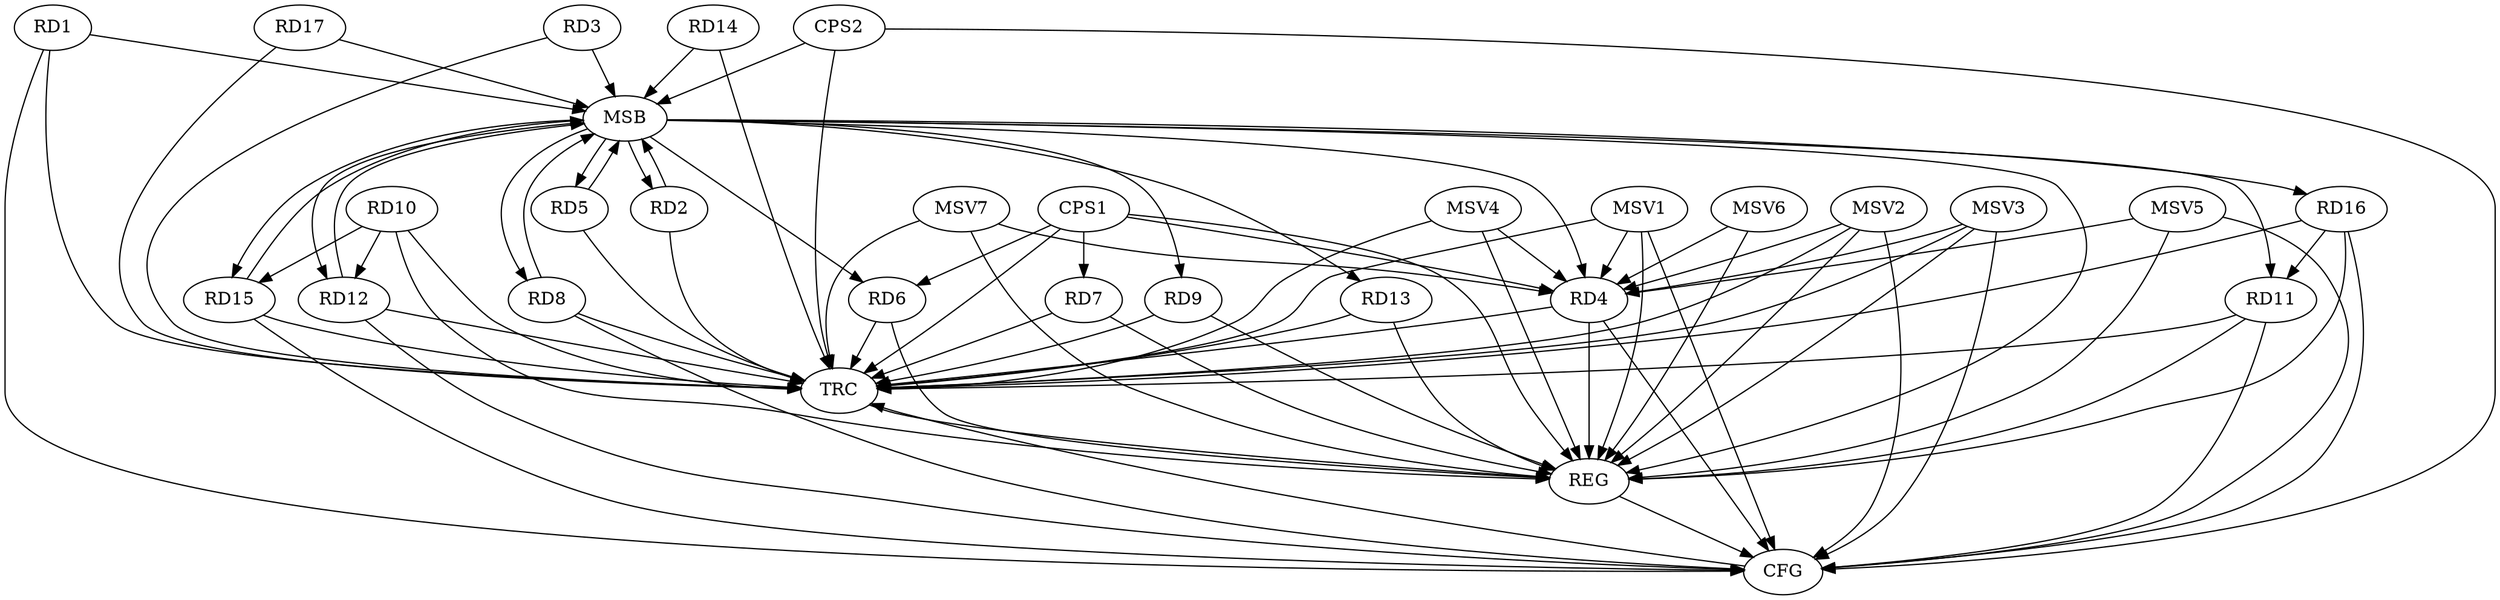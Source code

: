strict digraph G {
  RD1 [ label="RD1" ];
  RD2 [ label="RD2" ];
  RD3 [ label="RD3" ];
  RD4 [ label="RD4" ];
  RD5 [ label="RD5" ];
  RD6 [ label="RD6" ];
  RD7 [ label="RD7" ];
  RD8 [ label="RD8" ];
  RD9 [ label="RD9" ];
  RD10 [ label="RD10" ];
  RD11 [ label="RD11" ];
  RD12 [ label="RD12" ];
  RD13 [ label="RD13" ];
  RD14 [ label="RD14" ];
  RD15 [ label="RD15" ];
  RD16 [ label="RD16" ];
  RD17 [ label="RD17" ];
  CPS1 [ label="CPS1" ];
  CPS2 [ label="CPS2" ];
  REG [ label="REG" ];
  MSB [ label="MSB" ];
  CFG [ label="CFG" ];
  TRC [ label="TRC" ];
  MSV1 [ label="MSV1" ];
  MSV2 [ label="MSV2" ];
  MSV3 [ label="MSV3" ];
  MSV4 [ label="MSV4" ];
  MSV5 [ label="MSV5" ];
  MSV6 [ label="MSV6" ];
  MSV7 [ label="MSV7" ];
  RD10 -> RD12;
  RD10 -> RD15;
  RD16 -> RD11;
  CPS1 -> RD4;
  CPS1 -> RD6;
  CPS1 -> RD7;
  RD4 -> REG;
  RD6 -> REG;
  RD7 -> REG;
  RD9 -> REG;
  RD10 -> REG;
  RD11 -> REG;
  RD13 -> REG;
  RD16 -> REG;
  CPS1 -> REG;
  RD1 -> MSB;
  MSB -> RD2;
  MSB -> RD11;
  MSB -> RD15;
  MSB -> REG;
  RD2 -> MSB;
  MSB -> RD5;
  RD3 -> MSB;
  MSB -> RD4;
  MSB -> RD8;
  RD5 -> MSB;
  MSB -> RD12;
  RD8 -> MSB;
  MSB -> RD16;
  RD12 -> MSB;
  RD14 -> MSB;
  MSB -> RD6;
  RD15 -> MSB;
  RD17 -> MSB;
  MSB -> RD9;
  CPS2 -> MSB;
  MSB -> RD13;
  RD4 -> CFG;
  RD8 -> CFG;
  RD16 -> CFG;
  RD1 -> CFG;
  CPS2 -> CFG;
  RD15 -> CFG;
  RD12 -> CFG;
  RD11 -> CFG;
  REG -> CFG;
  RD1 -> TRC;
  RD2 -> TRC;
  RD3 -> TRC;
  RD4 -> TRC;
  RD5 -> TRC;
  RD6 -> TRC;
  RD7 -> TRC;
  RD8 -> TRC;
  RD9 -> TRC;
  RD10 -> TRC;
  RD11 -> TRC;
  RD12 -> TRC;
  RD13 -> TRC;
  RD14 -> TRC;
  RD15 -> TRC;
  RD16 -> TRC;
  RD17 -> TRC;
  CPS1 -> TRC;
  CPS2 -> TRC;
  CFG -> TRC;
  TRC -> REG;
  MSV1 -> RD4;
  MSV1 -> REG;
  MSV1 -> TRC;
  MSV1 -> CFG;
  MSV2 -> RD4;
  MSV2 -> REG;
  MSV2 -> TRC;
  MSV2 -> CFG;
  MSV3 -> RD4;
  MSV3 -> REG;
  MSV3 -> TRC;
  MSV3 -> CFG;
  MSV4 -> RD4;
  MSV4 -> REG;
  MSV4 -> TRC;
  MSV5 -> RD4;
  MSV5 -> REG;
  MSV5 -> CFG;
  MSV6 -> RD4;
  MSV7 -> RD4;
  MSV6 -> REG;
  MSV7 -> REG;
  MSV7 -> TRC;
}
